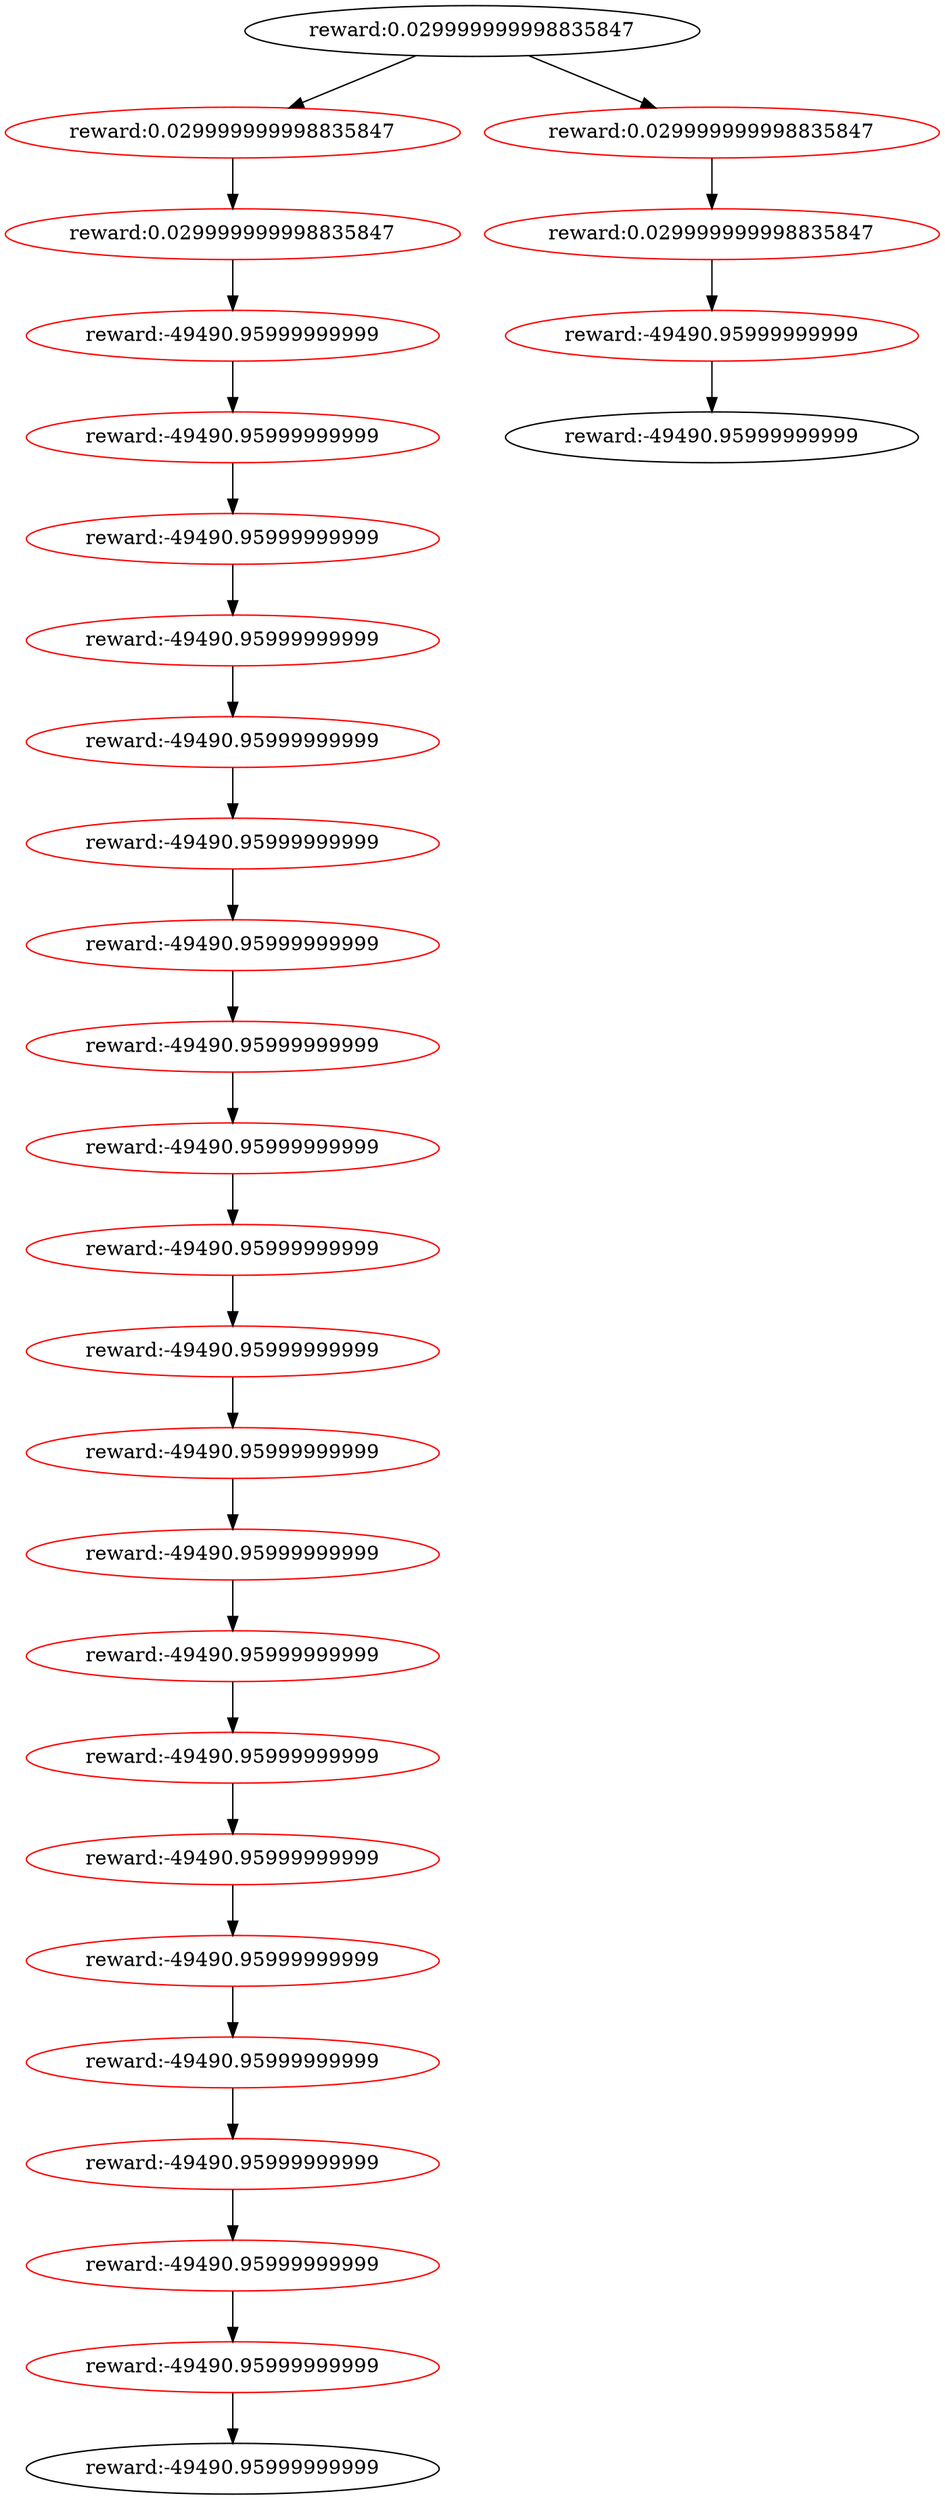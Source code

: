 digraph G {
	node1 [label="reward:0.029999999998835847"]
	node2 [label="reward:0.029999999998835847" color=red]
	node1 -> node2
	node3 [label="reward:0.029999999998835847" color=red]
	node2 -> node3
	node4 [label="reward:-49490.95999999999" color=red]
	node3 -> node4
	node5 [label="reward:-49490.95999999999" color=red]
	node4 -> node5
	node6 [label="reward:-49490.95999999999" color=red]
	node5 -> node6
	node7 [label="reward:-49490.95999999999" color=red]
	node6 -> node7
	node8 [label="reward:-49490.95999999999" color=red]
	node7 -> node8
	node9 [label="reward:-49490.95999999999" color=red]
	node8 -> node9
	node10 [label="reward:-49490.95999999999" color=red]
	node9 -> node10
	node11 [label="reward:-49490.95999999999" color=red]
	node10 -> node11
	node12 [label="reward:-49490.95999999999" color=red]
	node11 -> node12
	node13 [label="reward:-49490.95999999999" color=red]
	node12 -> node13
	node14 [label="reward:-49490.95999999999" color=red]
	node13 -> node14
	node15 [label="reward:-49490.95999999999" color=red]
	node14 -> node15
	node16 [label="reward:-49490.95999999999" color=red]
	node15 -> node16
	node17 [label="reward:-49490.95999999999" color=red]
	node16 -> node17
	node18 [label="reward:-49490.95999999999" color=red]
	node17 -> node18
	node19 [label="reward:-49490.95999999999" color=red]
	node18 -> node19
	node20 [label="reward:-49490.95999999999" color=red]
	node19 -> node20
	node21 [label="reward:-49490.95999999999" color=red]
	node20 -> node21
	node22 [label="reward:-49490.95999999999" color=red]
	node21 -> node22
	node23 [label="reward:-49490.95999999999" color=red]
	node22 -> node23
	node24 [label="reward:-49490.95999999999" color=red]
	node23 -> node24
	node25 [label="reward:-49490.95999999999"]
	node24 -> node25
	node26 [label="reward:0.029999999998835847" color=red]
	node1 -> node26
	node27 [label="reward:0.029999999998835847" color=red]
	node26 -> node27
	node28 [label="reward:-49490.95999999999" color=red]
	node27 -> node28
	node29 [label="reward:-49490.95999999999"]
	node28 -> node29
}
